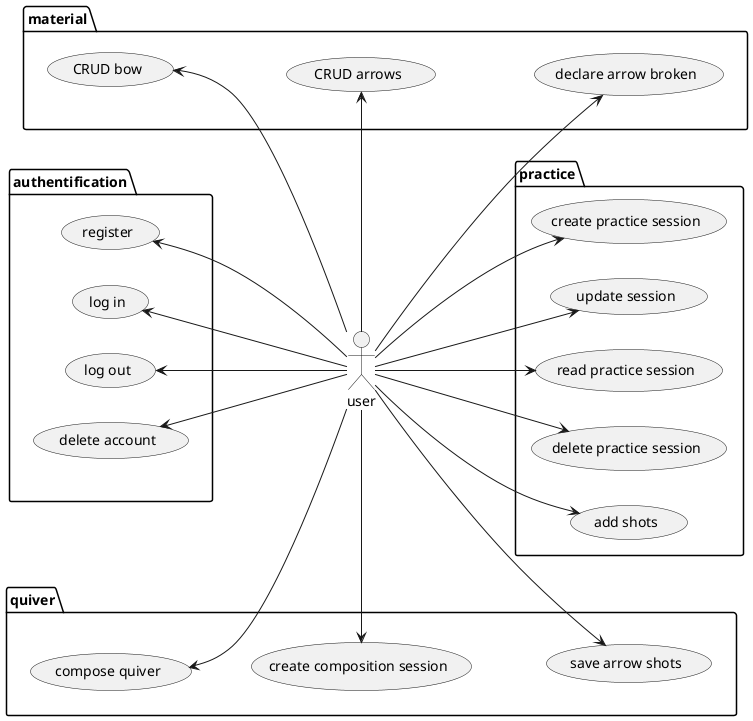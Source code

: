 @startuml usecases

actor user as u

package material {
    usecase "CRUD bow" as bow
    usecase "CRUD arrows" as arrows
    usecase "declare arrow broken" as declare_broken
}
package practice {
    usecase "create practice session" as create_session
    usecase "update session" as update_session
    usecase "read practice session" as read_session
    usecase "delete practice session" as delete_session
    usecase "add shots" as add_shots
}

package quiver{
    usecase "compose quiver" as compose_quiver
    usecase "create composition session" as compose_session
    usecase "save arrow shots" as save_composition_shots
}

package authentification{
    left to right direction
    usecase "register" as register
    usecase "log in" as login
    usecase "log out" as logout
    usecase "delete account" as unsubscribe
}

authentification -[hidden]- u

quiver -[hidden]- u
compose_quiver -[hidden]- compose_session
compose_session -[hidden]- save_composition_shots

bow -[hidden]- arrows 
arrows -[hidden]- declare_broken 

material -[hidden]- u

u -left-> register
u -left-> login
u -left-> logout
u -left-> unsubscribe

u -> bow
u -> arrows
u -> declare_broken

u --> create_session
u --> update_session
u --> read_session
u --> delete_session
u --> add_shots

u -> compose_quiver
u -> compose_session
u -> save_composition_shots

@enduml
